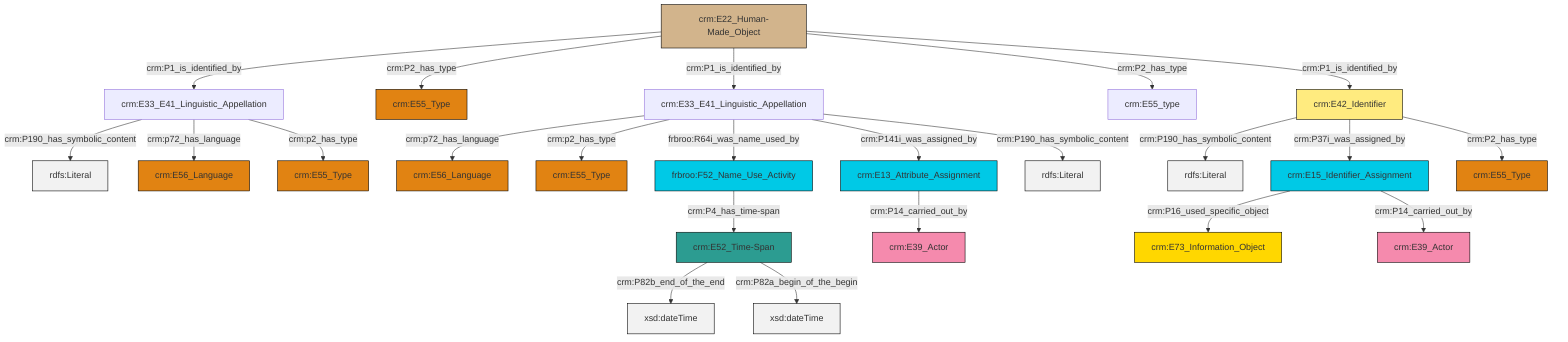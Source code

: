 graph TD
classDef Literal fill:#f2f2f2,stroke:#000000;
classDef CRM_Entity fill:#FFFFFF,stroke:#000000;
classDef Temporal_Entity fill:#00C9E6, stroke:#000000;
classDef Type fill:#E18312, stroke:#000000;
classDef Time-Span fill:#2C9C91, stroke:#000000;
classDef Appellation fill:#FFEB7F, stroke:#000000;
classDef Place fill:#008836, stroke:#000000;
classDef Persistent_Item fill:#B266B2, stroke:#000000;
classDef Conceptual_Object fill:#FFD700, stroke:#000000;
classDef Physical_Thing fill:#D2B48C, stroke:#000000;
classDef Actor fill:#f58aad, stroke:#000000;
classDef PC_Classes fill:#4ce600, stroke:#000000;
classDef Multi fill:#cccccc,stroke:#000000;

0["crm:E33_E41_Linguistic_Appellation"]:::Default -->|crm:p72_has_language| 1["crm:E56_Language"]:::Type
0["crm:E33_E41_Linguistic_Appellation"]:::Default -->|crm:p2_has_type| 5["crm:E55_Type"]:::Type
6["crm:E22_Human-Made_Object"]:::Physical_Thing -->|crm:P1_is_identified_by| 7["crm:E33_E41_Linguistic_Appellation"]:::Default
7["crm:E33_E41_Linguistic_Appellation"]:::Default -->|crm:P190_has_symbolic_content| 8[rdfs:Literal]:::Literal
9["frbroo:F52_Name_Use_Activity"]:::Temporal_Entity -->|crm:P4_has_time-span| 10["crm:E52_Time-Span"]:::Time-Span
0["crm:E33_E41_Linguistic_Appellation"]:::Default -->|frbroo:R64i_was_name_used_by| 9["frbroo:F52_Name_Use_Activity"]:::Temporal_Entity
7["crm:E33_E41_Linguistic_Appellation"]:::Default -->|crm:p72_has_language| 21["crm:E56_Language"]:::Type
6["crm:E22_Human-Made_Object"]:::Physical_Thing -->|crm:P2_has_type| 22["crm:E55_Type"]:::Type
6["crm:E22_Human-Made_Object"]:::Physical_Thing -->|crm:P1_is_identified_by| 0["crm:E33_E41_Linguistic_Appellation"]:::Default
18["crm:E42_Identifier"]:::Appellation -->|crm:P190_has_symbolic_content| 23[rdfs:Literal]:::Literal
18["crm:E42_Identifier"]:::Appellation -->|crm:P37i_was_assigned_by| 24["crm:E15_Identifier_Assignment"]:::Temporal_Entity
0["crm:E33_E41_Linguistic_Appellation"]:::Default -->|crm:P141i_was_assigned_by| 14["crm:E13_Attribute_Assignment"]:::Temporal_Entity
10["crm:E52_Time-Span"]:::Time-Span -->|crm:P82b_end_of_the_end| 25[xsd:dateTime]:::Literal
14["crm:E13_Attribute_Assignment"]:::Temporal_Entity -->|crm:P14_carried_out_by| 11["crm:E39_Actor"]:::Actor
10["crm:E52_Time-Span"]:::Time-Span -->|crm:P82a_begin_of_the_begin| 28[xsd:dateTime]:::Literal
18["crm:E42_Identifier"]:::Appellation -->|crm:P2_has_type| 2["crm:E55_Type"]:::Type
24["crm:E15_Identifier_Assignment"]:::Temporal_Entity -->|crm:P16_used_specific_object| 29["crm:E73_Information_Object"]:::Conceptual_Object
6["crm:E22_Human-Made_Object"]:::Physical_Thing -->|crm:P2_has_type| 35["crm:E55_type"]:::Default
24["crm:E15_Identifier_Assignment"]:::Temporal_Entity -->|crm:P14_carried_out_by| 26["crm:E39_Actor"]:::Actor
7["crm:E33_E41_Linguistic_Appellation"]:::Default -->|crm:p2_has_type| 16["crm:E55_Type"]:::Type
6["crm:E22_Human-Made_Object"]:::Physical_Thing -->|crm:P1_is_identified_by| 18["crm:E42_Identifier"]:::Appellation
0["crm:E33_E41_Linguistic_Appellation"]:::Default -->|crm:P190_has_symbolic_content| 39[rdfs:Literal]:::Literal